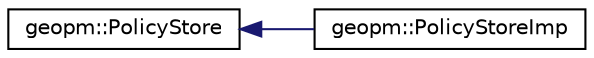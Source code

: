 digraph "Graphical Class Hierarchy"
{
 // LATEX_PDF_SIZE
  edge [fontname="Helvetica",fontsize="10",labelfontname="Helvetica",labelfontsize="10"];
  node [fontname="Helvetica",fontsize="10",shape=record];
  rankdir="LR";
  Node0 [label="geopm::PolicyStore",height=0.2,width=0.4,color="black", fillcolor="white", style="filled",URL="$classgeopm_1_1_policy_store.html",tooltip=" "];
  Node0 -> Node1 [dir="back",color="midnightblue",fontsize="10",style="solid",fontname="Helvetica"];
  Node1 [label="geopm::PolicyStoreImp",height=0.2,width=0.4,color="black", fillcolor="white", style="filled",URL="$classgeopm_1_1_policy_store_imp.html",tooltip=" "];
}
